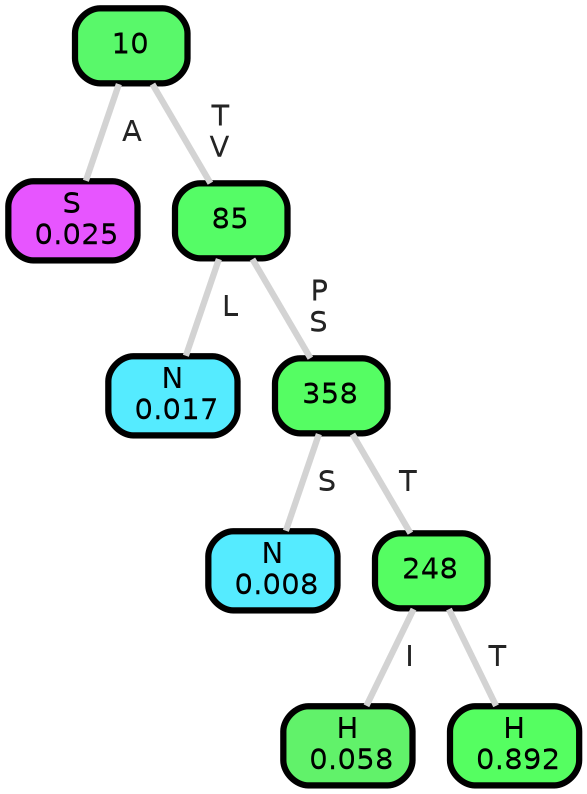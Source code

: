 graph Tree {
node [shape=box, style="filled, rounded",color="black",penwidth="3",fontcolor="black",                 fontname=helvetica] ;
graph [ranksep="0 equally", splines=straight,                 bgcolor=transparent, dpi=200] ;
edge [fontname=helvetica, fontweight=bold,fontcolor=grey14,color=lightgray] ;
0 [label="S
 0.025", fillcolor="#e755ff"] ;
1 [label="10", fillcolor="#59f86a"] ;
2 [label="N
 0.017", fillcolor="#55ebff"] ;
3 [label="85", fillcolor="#55fc66"] ;
4 [label="N
 0.008", fillcolor="#55ebff"] ;
5 [label="358", fillcolor="#55fd63"] ;
6 [label="H
 0.058", fillcolor="#61f26a"] ;
7 [label="248", fillcolor="#55fd62"] ;
8 [label="H
 0.892", fillcolor="#55fe61"] ;
1 -- 0 [label=" A",penwidth=3] ;
1 -- 3 [label=" T\n V",penwidth=3] ;
3 -- 2 [label=" L",penwidth=3] ;
3 -- 5 [label=" P\n S",penwidth=3] ;
5 -- 4 [label=" S",penwidth=3] ;
5 -- 7 [label=" T",penwidth=3] ;
7 -- 6 [label=" I",penwidth=3] ;
7 -- 8 [label=" T",penwidth=3] ;
{rank = same;}}
